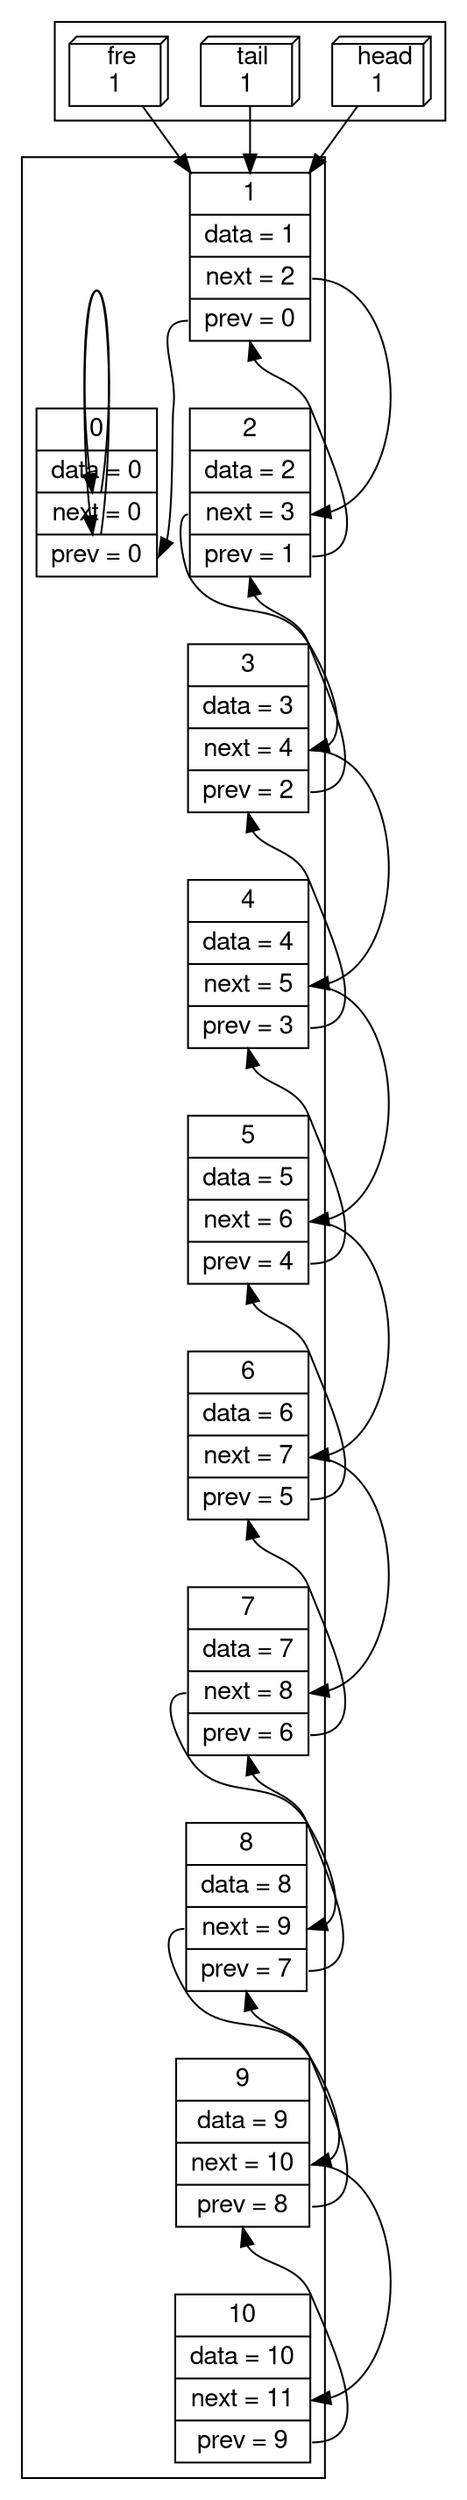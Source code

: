 digraph list {
layout=dot
subgraph cluster_nodes {
    node_0 [fontname="Helvetica, Arial, sans-serif"  shape = record, label = "{ 0 | data = 0 | <fnext> next = 0 | <fprev> prev = 0 }"];
    node_1 [fontname="Helvetica, Arial, sans-serif"  shape = record, label = "{ 1 | data = 1 | <fnext> next = 2 | <fprev> prev = 0 }"];
    node_2 [fontname="Helvetica, Arial, sans-serif"  shape = record, label = "{ 2 | data = 2 | <fnext> next = 3 | <fprev> prev = 1 }"];
    node_3 [fontname="Helvetica, Arial, sans-serif"  shape = record, label = "{ 3 | data = 3 | <fnext> next = 4 | <fprev> prev = 2 }"];
    node_4 [fontname="Helvetica, Arial, sans-serif"  shape = record, label = "{ 4 | data = 4 | <fnext> next = 5 | <fprev> prev = 3 }"];
    node_5 [fontname="Helvetica, Arial, sans-serif"  shape = record, label = "{ 5 | data = 5 | <fnext> next = 6 | <fprev> prev = 4 }"];
    node_6 [fontname="Helvetica, Arial, sans-serif"  shape = record, label = "{ 6 | data = 6 | <fnext> next = 7 | <fprev> prev = 5 }"];
    node_7 [fontname="Helvetica, Arial, sans-serif"  shape = record, label = "{ 7 | data = 7 | <fnext> next = 8 | <fprev> prev = 6 }"];
    node_8 [fontname="Helvetica, Arial, sans-serif"  shape = record, label = "{ 8 | data = 8 | <fnext> next = 9 | <fprev> prev = 7 }"];
    node_9 [fontname="Helvetica, Arial, sans-serif"  shape = record, label = "{ 9 | data = 9 | <fnext> next = 10 | <fprev> prev = 8 }"];
    node_10 [fontname="Helvetica, Arial, sans-serif"  shape = record, label = "{ 10 | data = 10 | <fnext> next = 11 | <fprev> prev = 9 }"];
}
val_head -> node_1;
val_tail -> node_1;
val_fre -> node_1;
node_0: <fprev> -> node_0: <fprev>;
node_1: <fprev> -> node_0: <fprev>;
node_2: <fprev> -> node_1: <fprev>;
node_3: <fprev> -> node_2: <fprev>;
node_4: <fprev> -> node_3: <fprev>;
node_5: <fprev> -> node_4: <fprev>;
node_6: <fprev> -> node_5: <fprev>;
node_7: <fprev> -> node_6: <fprev>;
node_8: <fprev> -> node_7: <fprev>;
node_9: <fprev> -> node_8: <fprev>;
node_10: <fprev> -> node_9: <fprev>;
node_0: <fnext> -> node_0: <fnext>;
node_1: <fnext> -> node_2: <fnext>;
node_2: <fnext> -> node_3: <fnext>;
node_3: <fnext> -> node_4: <fnext>;
node_4: <fnext> -> node_5: <fnext>;
node_5: <fnext> -> node_6: <fnext>;
node_6: <fnext> -> node_7: <fnext>;
node_7: <fnext> -> node_8: <fnext>;
node_8: <fnext> -> node_9: <fnext>;
node_9: <fnext> -> node_10: <fnext>;
subgraph cluster_val {
     val_head [ shape = box3d, fontname="Helvetica, Arial, sans-serif"  label = " head
1 "]      val_tail [ shape = box3d, fontname="Helvetica, Arial, sans-serif"  label = " tail
1 "]      val_fre  [ shape = box3d, fontname="Helvetica, Arial, sans-serif"  label = " fre
1 "] }
}
